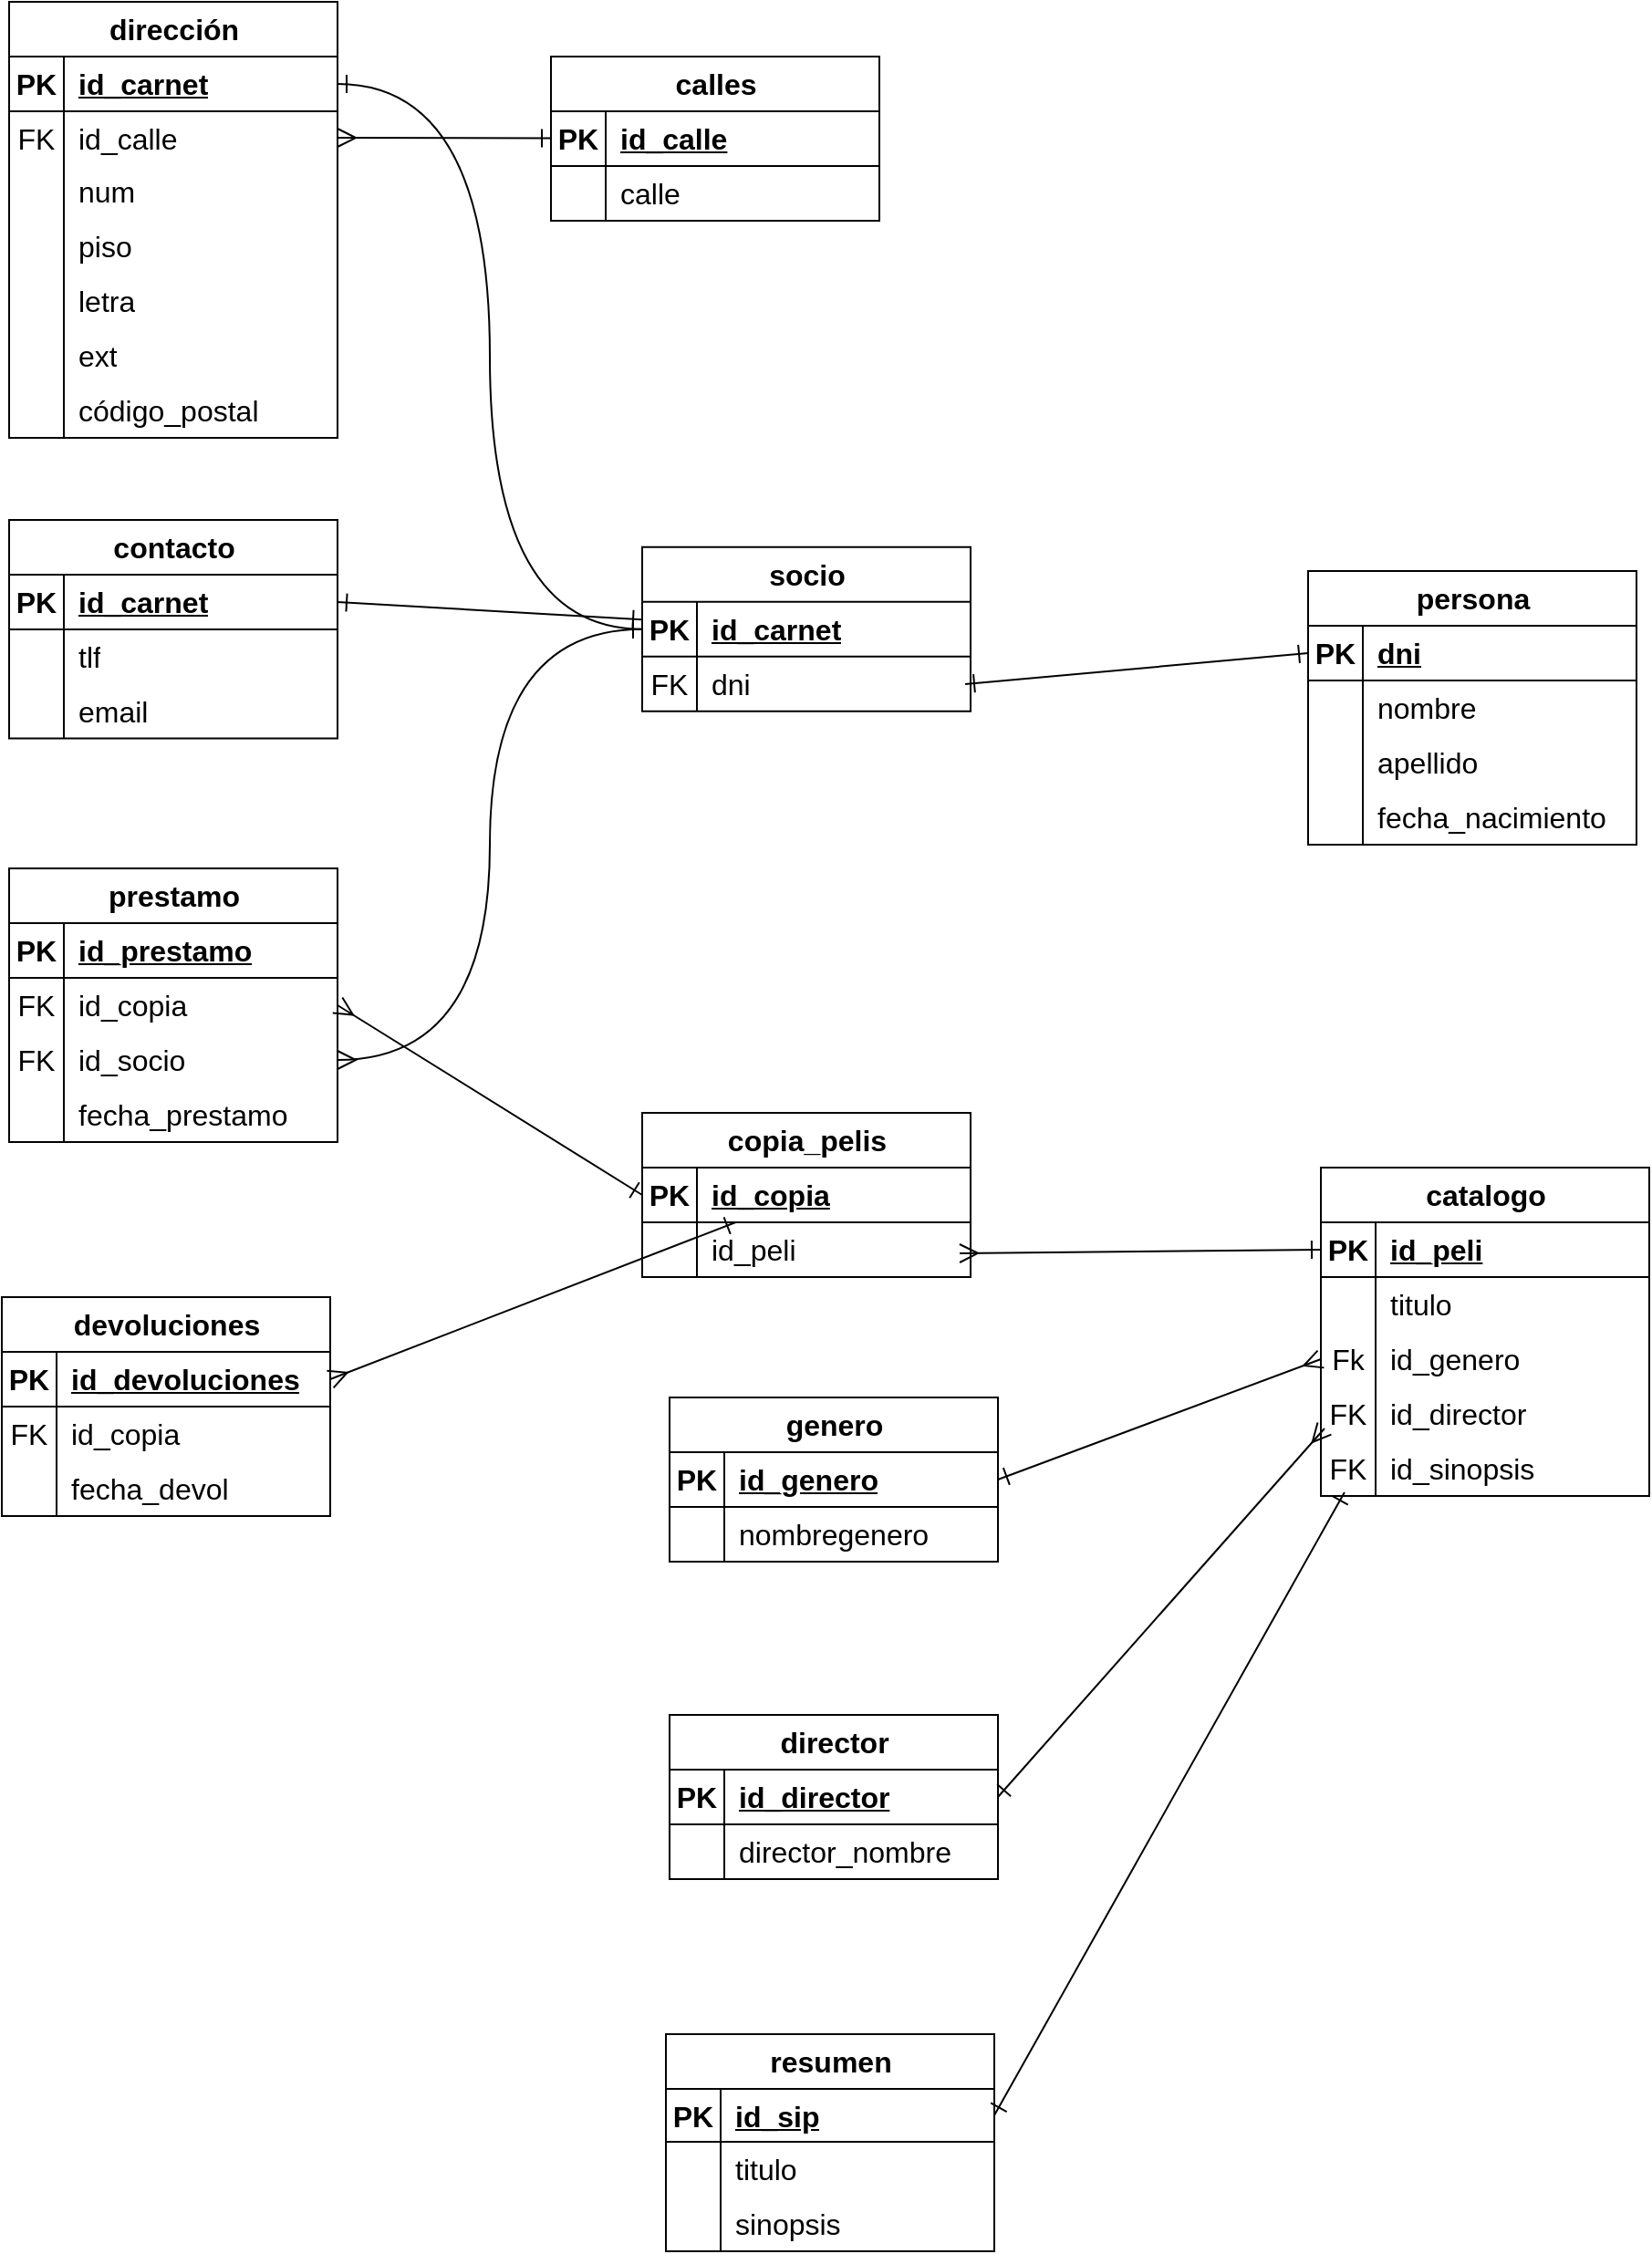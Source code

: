 <mxfile version="23.1.2" type="github">
  <diagram name="Página-1" id="RNN3GrtcmfgC72SRLxrj">
    <mxGraphModel dx="1354" dy="-503" grid="0" gridSize="10" guides="1" tooltips="1" connect="1" arrows="1" fold="1" page="0" pageScale="1" pageWidth="827" pageHeight="1169" math="0" shadow="0">
      <root>
        <mxCell id="0" />
        <mxCell id="1" parent="0" />
        <mxCell id="oQndvjRt_Kyo9uBDvKeD-67" value="socio" style="shape=table;startSize=30;container=1;collapsible=1;childLayout=tableLayout;fixedRows=1;rowLines=0;fontStyle=1;align=center;resizeLast=1;html=1;fontSize=16;" vertex="1" parent="1">
          <mxGeometry x="54" y="1650.88" width="180" height="90" as="geometry" />
        </mxCell>
        <mxCell id="oQndvjRt_Kyo9uBDvKeD-68" value="" style="shape=tableRow;horizontal=0;startSize=0;swimlaneHead=0;swimlaneBody=0;fillColor=none;collapsible=0;dropTarget=0;points=[[0,0.5],[1,0.5]];portConstraint=eastwest;top=0;left=0;right=0;bottom=1;fontSize=16;" vertex="1" parent="oQndvjRt_Kyo9uBDvKeD-67">
          <mxGeometry y="30" width="180" height="30" as="geometry" />
        </mxCell>
        <mxCell id="oQndvjRt_Kyo9uBDvKeD-69" value="PK" style="shape=partialRectangle;connectable=0;fillColor=none;top=0;left=0;bottom=0;right=0;fontStyle=1;overflow=hidden;whiteSpace=wrap;html=1;fontSize=16;" vertex="1" parent="oQndvjRt_Kyo9uBDvKeD-68">
          <mxGeometry width="30" height="30" as="geometry">
            <mxRectangle width="30" height="30" as="alternateBounds" />
          </mxGeometry>
        </mxCell>
        <mxCell id="oQndvjRt_Kyo9uBDvKeD-70" value="id_carnet" style="shape=partialRectangle;connectable=0;fillColor=none;top=0;left=0;bottom=0;right=0;align=left;spacingLeft=6;fontStyle=5;overflow=hidden;whiteSpace=wrap;html=1;fontSize=16;" vertex="1" parent="oQndvjRt_Kyo9uBDvKeD-68">
          <mxGeometry x="30" width="150" height="30" as="geometry">
            <mxRectangle width="150" height="30" as="alternateBounds" />
          </mxGeometry>
        </mxCell>
        <mxCell id="oQndvjRt_Kyo9uBDvKeD-71" value="" style="shape=tableRow;horizontal=0;startSize=0;swimlaneHead=0;swimlaneBody=0;fillColor=none;collapsible=0;dropTarget=0;points=[[0,0.5],[1,0.5]];portConstraint=eastwest;top=0;left=0;right=0;bottom=0;fontSize=16;" vertex="1" parent="oQndvjRt_Kyo9uBDvKeD-67">
          <mxGeometry y="60" width="180" height="30" as="geometry" />
        </mxCell>
        <mxCell id="oQndvjRt_Kyo9uBDvKeD-72" value="FK" style="shape=partialRectangle;connectable=0;fillColor=none;top=0;left=0;bottom=0;right=0;editable=1;overflow=hidden;whiteSpace=wrap;html=1;fontSize=16;" vertex="1" parent="oQndvjRt_Kyo9uBDvKeD-71">
          <mxGeometry width="30" height="30" as="geometry">
            <mxRectangle width="30" height="30" as="alternateBounds" />
          </mxGeometry>
        </mxCell>
        <mxCell id="oQndvjRt_Kyo9uBDvKeD-73" value="dni" style="shape=partialRectangle;connectable=0;fillColor=none;top=0;left=0;bottom=0;right=0;align=left;spacingLeft=6;overflow=hidden;whiteSpace=wrap;html=1;fontSize=16;" vertex="1" parent="oQndvjRt_Kyo9uBDvKeD-71">
          <mxGeometry x="30" width="150" height="30" as="geometry">
            <mxRectangle width="150" height="30" as="alternateBounds" />
          </mxGeometry>
        </mxCell>
        <mxCell id="oQndvjRt_Kyo9uBDvKeD-80" value="genero" style="shape=table;startSize=30;container=1;collapsible=1;childLayout=tableLayout;fixedRows=1;rowLines=0;fontStyle=1;align=center;resizeLast=1;html=1;fontSize=16;" vertex="1" parent="1">
          <mxGeometry x="69" y="2117" width="180" height="90" as="geometry" />
        </mxCell>
        <mxCell id="oQndvjRt_Kyo9uBDvKeD-81" value="" style="shape=tableRow;horizontal=0;startSize=0;swimlaneHead=0;swimlaneBody=0;fillColor=none;collapsible=0;dropTarget=0;points=[[0,0.5],[1,0.5]];portConstraint=eastwest;top=0;left=0;right=0;bottom=1;fontSize=16;" vertex="1" parent="oQndvjRt_Kyo9uBDvKeD-80">
          <mxGeometry y="30" width="180" height="30" as="geometry" />
        </mxCell>
        <mxCell id="oQndvjRt_Kyo9uBDvKeD-82" value="PK" style="shape=partialRectangle;connectable=0;fillColor=none;top=0;left=0;bottom=0;right=0;fontStyle=1;overflow=hidden;whiteSpace=wrap;html=1;fontSize=16;" vertex="1" parent="oQndvjRt_Kyo9uBDvKeD-81">
          <mxGeometry width="30" height="30" as="geometry">
            <mxRectangle width="30" height="30" as="alternateBounds" />
          </mxGeometry>
        </mxCell>
        <mxCell id="oQndvjRt_Kyo9uBDvKeD-83" value="id_genero" style="shape=partialRectangle;connectable=0;fillColor=none;top=0;left=0;bottom=0;right=0;align=left;spacingLeft=6;fontStyle=5;overflow=hidden;whiteSpace=wrap;html=1;fontSize=16;" vertex="1" parent="oQndvjRt_Kyo9uBDvKeD-81">
          <mxGeometry x="30" width="150" height="30" as="geometry">
            <mxRectangle width="150" height="30" as="alternateBounds" />
          </mxGeometry>
        </mxCell>
        <mxCell id="oQndvjRt_Kyo9uBDvKeD-84" value="" style="shape=tableRow;horizontal=0;startSize=0;swimlaneHead=0;swimlaneBody=0;fillColor=none;collapsible=0;dropTarget=0;points=[[0,0.5],[1,0.5]];portConstraint=eastwest;top=0;left=0;right=0;bottom=0;fontSize=16;" vertex="1" parent="oQndvjRt_Kyo9uBDvKeD-80">
          <mxGeometry y="60" width="180" height="30" as="geometry" />
        </mxCell>
        <mxCell id="oQndvjRt_Kyo9uBDvKeD-85" value="" style="shape=partialRectangle;connectable=0;fillColor=none;top=0;left=0;bottom=0;right=0;editable=1;overflow=hidden;whiteSpace=wrap;html=1;fontSize=16;" vertex="1" parent="oQndvjRt_Kyo9uBDvKeD-84">
          <mxGeometry width="30" height="30" as="geometry">
            <mxRectangle width="30" height="30" as="alternateBounds" />
          </mxGeometry>
        </mxCell>
        <mxCell id="oQndvjRt_Kyo9uBDvKeD-86" value="nombregenero" style="shape=partialRectangle;connectable=0;fillColor=none;top=0;left=0;bottom=0;right=0;align=left;spacingLeft=6;overflow=hidden;whiteSpace=wrap;html=1;fontSize=16;" vertex="1" parent="oQndvjRt_Kyo9uBDvKeD-84">
          <mxGeometry x="30" width="150" height="30" as="geometry">
            <mxRectangle width="150" height="30" as="alternateBounds" />
          </mxGeometry>
        </mxCell>
        <mxCell id="oQndvjRt_Kyo9uBDvKeD-87" value="director" style="shape=table;startSize=30;container=1;collapsible=1;childLayout=tableLayout;fixedRows=1;rowLines=0;fontStyle=1;align=center;resizeLast=1;html=1;fontSize=16;" vertex="1" parent="1">
          <mxGeometry x="69" y="2291" width="180" height="90" as="geometry" />
        </mxCell>
        <mxCell id="oQndvjRt_Kyo9uBDvKeD-88" value="" style="shape=tableRow;horizontal=0;startSize=0;swimlaneHead=0;swimlaneBody=0;fillColor=none;collapsible=0;dropTarget=0;points=[[0,0.5],[1,0.5]];portConstraint=eastwest;top=0;left=0;right=0;bottom=1;fontSize=16;" vertex="1" parent="oQndvjRt_Kyo9uBDvKeD-87">
          <mxGeometry y="30" width="180" height="30" as="geometry" />
        </mxCell>
        <mxCell id="oQndvjRt_Kyo9uBDvKeD-89" value="PK" style="shape=partialRectangle;connectable=0;fillColor=none;top=0;left=0;bottom=0;right=0;fontStyle=1;overflow=hidden;whiteSpace=wrap;html=1;fontSize=16;" vertex="1" parent="oQndvjRt_Kyo9uBDvKeD-88">
          <mxGeometry width="30" height="30" as="geometry">
            <mxRectangle width="30" height="30" as="alternateBounds" />
          </mxGeometry>
        </mxCell>
        <mxCell id="oQndvjRt_Kyo9uBDvKeD-90" value="id_director" style="shape=partialRectangle;connectable=0;fillColor=none;top=0;left=0;bottom=0;right=0;align=left;spacingLeft=6;fontStyle=5;overflow=hidden;whiteSpace=wrap;html=1;fontSize=16;" vertex="1" parent="oQndvjRt_Kyo9uBDvKeD-88">
          <mxGeometry x="30" width="150" height="30" as="geometry">
            <mxRectangle width="150" height="30" as="alternateBounds" />
          </mxGeometry>
        </mxCell>
        <mxCell id="oQndvjRt_Kyo9uBDvKeD-91" value="" style="shape=tableRow;horizontal=0;startSize=0;swimlaneHead=0;swimlaneBody=0;fillColor=none;collapsible=0;dropTarget=0;points=[[0,0.5],[1,0.5]];portConstraint=eastwest;top=0;left=0;right=0;bottom=0;fontSize=16;" vertex="1" parent="oQndvjRt_Kyo9uBDvKeD-87">
          <mxGeometry y="60" width="180" height="30" as="geometry" />
        </mxCell>
        <mxCell id="oQndvjRt_Kyo9uBDvKeD-92" value="" style="shape=partialRectangle;connectable=0;fillColor=none;top=0;left=0;bottom=0;right=0;editable=1;overflow=hidden;whiteSpace=wrap;html=1;fontSize=16;" vertex="1" parent="oQndvjRt_Kyo9uBDvKeD-91">
          <mxGeometry width="30" height="30" as="geometry">
            <mxRectangle width="30" height="30" as="alternateBounds" />
          </mxGeometry>
        </mxCell>
        <mxCell id="oQndvjRt_Kyo9uBDvKeD-93" value="director_nombre" style="shape=partialRectangle;connectable=0;fillColor=none;top=0;left=0;bottom=0;right=0;align=left;spacingLeft=6;overflow=hidden;whiteSpace=wrap;html=1;fontSize=16;" vertex="1" parent="oQndvjRt_Kyo9uBDvKeD-91">
          <mxGeometry x="30" width="150" height="30" as="geometry">
            <mxRectangle width="150" height="30" as="alternateBounds" />
          </mxGeometry>
        </mxCell>
        <mxCell id="oQndvjRt_Kyo9uBDvKeD-94" value="copia_pelis" style="shape=table;startSize=30;container=1;collapsible=1;childLayout=tableLayout;fixedRows=1;rowLines=0;fontStyle=1;align=center;resizeLast=1;html=1;fontSize=16;" vertex="1" parent="1">
          <mxGeometry x="54" y="1961" width="180" height="90" as="geometry" />
        </mxCell>
        <mxCell id="oQndvjRt_Kyo9uBDvKeD-95" value="" style="shape=tableRow;horizontal=0;startSize=0;swimlaneHead=0;swimlaneBody=0;fillColor=none;collapsible=0;dropTarget=0;points=[[0,0.5],[1,0.5]];portConstraint=eastwest;top=0;left=0;right=0;bottom=1;fontSize=16;" vertex="1" parent="oQndvjRt_Kyo9uBDvKeD-94">
          <mxGeometry y="30" width="180" height="30" as="geometry" />
        </mxCell>
        <mxCell id="oQndvjRt_Kyo9uBDvKeD-96" value="PK" style="shape=partialRectangle;connectable=0;fillColor=none;top=0;left=0;bottom=0;right=0;fontStyle=1;overflow=hidden;whiteSpace=wrap;html=1;fontSize=16;" vertex="1" parent="oQndvjRt_Kyo9uBDvKeD-95">
          <mxGeometry width="30" height="30" as="geometry">
            <mxRectangle width="30" height="30" as="alternateBounds" />
          </mxGeometry>
        </mxCell>
        <mxCell id="oQndvjRt_Kyo9uBDvKeD-97" value="id_copia" style="shape=partialRectangle;connectable=0;fillColor=none;top=0;left=0;bottom=0;right=0;align=left;spacingLeft=6;fontStyle=5;overflow=hidden;whiteSpace=wrap;html=1;fontSize=16;" vertex="1" parent="oQndvjRt_Kyo9uBDvKeD-95">
          <mxGeometry x="30" width="150" height="30" as="geometry">
            <mxRectangle width="150" height="30" as="alternateBounds" />
          </mxGeometry>
        </mxCell>
        <mxCell id="oQndvjRt_Kyo9uBDvKeD-98" value="" style="shape=tableRow;horizontal=0;startSize=0;swimlaneHead=0;swimlaneBody=0;fillColor=none;collapsible=0;dropTarget=0;points=[[0,0.5],[1,0.5]];portConstraint=eastwest;top=0;left=0;right=0;bottom=0;fontSize=16;" vertex="1" parent="oQndvjRt_Kyo9uBDvKeD-94">
          <mxGeometry y="60" width="180" height="30" as="geometry" />
        </mxCell>
        <mxCell id="oQndvjRt_Kyo9uBDvKeD-99" value="" style="shape=partialRectangle;connectable=0;fillColor=none;top=0;left=0;bottom=0;right=0;editable=1;overflow=hidden;whiteSpace=wrap;html=1;fontSize=16;" vertex="1" parent="oQndvjRt_Kyo9uBDvKeD-98">
          <mxGeometry width="30" height="30" as="geometry">
            <mxRectangle width="30" height="30" as="alternateBounds" />
          </mxGeometry>
        </mxCell>
        <mxCell id="oQndvjRt_Kyo9uBDvKeD-100" value="id_peli" style="shape=partialRectangle;connectable=0;fillColor=none;top=0;left=0;bottom=0;right=0;align=left;spacingLeft=6;overflow=hidden;whiteSpace=wrap;html=1;fontSize=16;" vertex="1" parent="oQndvjRt_Kyo9uBDvKeD-98">
          <mxGeometry x="30" width="150" height="30" as="geometry">
            <mxRectangle width="150" height="30" as="alternateBounds" />
          </mxGeometry>
        </mxCell>
        <mxCell id="oQndvjRt_Kyo9uBDvKeD-101" value="calles" style="shape=table;startSize=30;container=1;collapsible=1;childLayout=tableLayout;fixedRows=1;rowLines=0;fontStyle=1;align=center;resizeLast=1;html=1;fontSize=16;" vertex="1" parent="1">
          <mxGeometry x="4" y="1382" width="180" height="90" as="geometry" />
        </mxCell>
        <mxCell id="oQndvjRt_Kyo9uBDvKeD-102" value="" style="shape=tableRow;horizontal=0;startSize=0;swimlaneHead=0;swimlaneBody=0;fillColor=none;collapsible=0;dropTarget=0;points=[[0,0.5],[1,0.5]];portConstraint=eastwest;top=0;left=0;right=0;bottom=1;fontSize=16;" vertex="1" parent="oQndvjRt_Kyo9uBDvKeD-101">
          <mxGeometry y="30" width="180" height="30" as="geometry" />
        </mxCell>
        <mxCell id="oQndvjRt_Kyo9uBDvKeD-103" value="PK" style="shape=partialRectangle;connectable=0;fillColor=none;top=0;left=0;bottom=0;right=0;fontStyle=1;overflow=hidden;whiteSpace=wrap;html=1;fontSize=16;" vertex="1" parent="oQndvjRt_Kyo9uBDvKeD-102">
          <mxGeometry width="30" height="30" as="geometry">
            <mxRectangle width="30" height="30" as="alternateBounds" />
          </mxGeometry>
        </mxCell>
        <mxCell id="oQndvjRt_Kyo9uBDvKeD-104" value="id_calle" style="shape=partialRectangle;connectable=0;fillColor=none;top=0;left=0;bottom=0;right=0;align=left;spacingLeft=6;fontStyle=5;overflow=hidden;whiteSpace=wrap;html=1;fontSize=16;" vertex="1" parent="oQndvjRt_Kyo9uBDvKeD-102">
          <mxGeometry x="30" width="150" height="30" as="geometry">
            <mxRectangle width="150" height="30" as="alternateBounds" />
          </mxGeometry>
        </mxCell>
        <mxCell id="oQndvjRt_Kyo9uBDvKeD-105" value="" style="shape=tableRow;horizontal=0;startSize=0;swimlaneHead=0;swimlaneBody=0;fillColor=none;collapsible=0;dropTarget=0;points=[[0,0.5],[1,0.5]];portConstraint=eastwest;top=0;left=0;right=0;bottom=0;fontSize=16;" vertex="1" parent="oQndvjRt_Kyo9uBDvKeD-101">
          <mxGeometry y="60" width="180" height="30" as="geometry" />
        </mxCell>
        <mxCell id="oQndvjRt_Kyo9uBDvKeD-106" value="" style="shape=partialRectangle;connectable=0;fillColor=none;top=0;left=0;bottom=0;right=0;editable=1;overflow=hidden;whiteSpace=wrap;html=1;fontSize=16;" vertex="1" parent="oQndvjRt_Kyo9uBDvKeD-105">
          <mxGeometry width="30" height="30" as="geometry">
            <mxRectangle width="30" height="30" as="alternateBounds" />
          </mxGeometry>
        </mxCell>
        <mxCell id="oQndvjRt_Kyo9uBDvKeD-107" value="calle" style="shape=partialRectangle;connectable=0;fillColor=none;top=0;left=0;bottom=0;right=0;align=left;spacingLeft=6;overflow=hidden;whiteSpace=wrap;html=1;fontSize=16;" vertex="1" parent="oQndvjRt_Kyo9uBDvKeD-105">
          <mxGeometry x="30" width="150" height="30" as="geometry">
            <mxRectangle width="150" height="30" as="alternateBounds" />
          </mxGeometry>
        </mxCell>
        <mxCell id="oQndvjRt_Kyo9uBDvKeD-108" value="resumen" style="shape=table;startSize=30;container=1;collapsible=1;childLayout=tableLayout;fixedRows=1;rowLines=0;fontStyle=1;align=center;resizeLast=1;html=1;fontSize=16;" vertex="1" parent="1">
          <mxGeometry x="67" y="2466" width="180" height="119" as="geometry" />
        </mxCell>
        <mxCell id="oQndvjRt_Kyo9uBDvKeD-109" value="" style="shape=tableRow;horizontal=0;startSize=0;swimlaneHead=0;swimlaneBody=0;fillColor=none;collapsible=0;dropTarget=0;points=[[0,0.5],[1,0.5]];portConstraint=eastwest;top=0;left=0;right=0;bottom=1;fontSize=16;" vertex="1" parent="oQndvjRt_Kyo9uBDvKeD-108">
          <mxGeometry y="30" width="180" height="29" as="geometry" />
        </mxCell>
        <mxCell id="oQndvjRt_Kyo9uBDvKeD-110" value="PK" style="shape=partialRectangle;connectable=0;fillColor=none;top=0;left=0;bottom=0;right=0;fontStyle=1;overflow=hidden;whiteSpace=wrap;html=1;fontSize=16;" vertex="1" parent="oQndvjRt_Kyo9uBDvKeD-109">
          <mxGeometry width="30" height="29" as="geometry">
            <mxRectangle width="30" height="29" as="alternateBounds" />
          </mxGeometry>
        </mxCell>
        <mxCell id="oQndvjRt_Kyo9uBDvKeD-111" value="id_sip" style="shape=partialRectangle;connectable=0;fillColor=none;top=0;left=0;bottom=0;right=0;align=left;spacingLeft=6;fontStyle=5;overflow=hidden;whiteSpace=wrap;html=1;fontSize=16;" vertex="1" parent="oQndvjRt_Kyo9uBDvKeD-109">
          <mxGeometry x="30" width="150" height="29" as="geometry">
            <mxRectangle width="150" height="29" as="alternateBounds" />
          </mxGeometry>
        </mxCell>
        <mxCell id="oQndvjRt_Kyo9uBDvKeD-112" value="" style="shape=tableRow;horizontal=0;startSize=0;swimlaneHead=0;swimlaneBody=0;fillColor=none;collapsible=0;dropTarget=0;points=[[0,0.5],[1,0.5]];portConstraint=eastwest;top=0;left=0;right=0;bottom=0;fontSize=16;" vertex="1" parent="oQndvjRt_Kyo9uBDvKeD-108">
          <mxGeometry y="59" width="180" height="30" as="geometry" />
        </mxCell>
        <mxCell id="oQndvjRt_Kyo9uBDvKeD-113" value="" style="shape=partialRectangle;connectable=0;fillColor=none;top=0;left=0;bottom=0;right=0;editable=1;overflow=hidden;whiteSpace=wrap;html=1;fontSize=16;" vertex="1" parent="oQndvjRt_Kyo9uBDvKeD-112">
          <mxGeometry width="30" height="30" as="geometry">
            <mxRectangle width="30" height="30" as="alternateBounds" />
          </mxGeometry>
        </mxCell>
        <mxCell id="oQndvjRt_Kyo9uBDvKeD-114" value="titulo" style="shape=partialRectangle;connectable=0;fillColor=none;top=0;left=0;bottom=0;right=0;align=left;spacingLeft=6;overflow=hidden;whiteSpace=wrap;html=1;fontSize=16;" vertex="1" parent="oQndvjRt_Kyo9uBDvKeD-112">
          <mxGeometry x="30" width="150" height="30" as="geometry">
            <mxRectangle width="150" height="30" as="alternateBounds" />
          </mxGeometry>
        </mxCell>
        <mxCell id="oQndvjRt_Kyo9uBDvKeD-115" value="" style="shape=tableRow;horizontal=0;startSize=0;swimlaneHead=0;swimlaneBody=0;fillColor=none;collapsible=0;dropTarget=0;points=[[0,0.5],[1,0.5]];portConstraint=eastwest;top=0;left=0;right=0;bottom=0;fontSize=16;" vertex="1" parent="oQndvjRt_Kyo9uBDvKeD-108">
          <mxGeometry y="89" width="180" height="30" as="geometry" />
        </mxCell>
        <mxCell id="oQndvjRt_Kyo9uBDvKeD-116" value="" style="shape=partialRectangle;connectable=0;fillColor=none;top=0;left=0;bottom=0;right=0;editable=1;overflow=hidden;whiteSpace=wrap;html=1;fontSize=16;" vertex="1" parent="oQndvjRt_Kyo9uBDvKeD-115">
          <mxGeometry width="30" height="30" as="geometry">
            <mxRectangle width="30" height="30" as="alternateBounds" />
          </mxGeometry>
        </mxCell>
        <mxCell id="oQndvjRt_Kyo9uBDvKeD-117" value="sinopsis" style="shape=partialRectangle;connectable=0;fillColor=none;top=0;left=0;bottom=0;right=0;align=left;spacingLeft=6;overflow=hidden;whiteSpace=wrap;html=1;fontSize=16;" vertex="1" parent="oQndvjRt_Kyo9uBDvKeD-115">
          <mxGeometry x="30" width="150" height="30" as="geometry">
            <mxRectangle width="150" height="30" as="alternateBounds" />
          </mxGeometry>
        </mxCell>
        <mxCell id="oQndvjRt_Kyo9uBDvKeD-121" value="devoluciones" style="shape=table;startSize=30;container=1;collapsible=1;childLayout=tableLayout;fixedRows=1;rowLines=0;fontStyle=1;align=center;resizeLast=1;html=1;fontSize=16;" vertex="1" parent="1">
          <mxGeometry x="-297" y="2062" width="180" height="120" as="geometry" />
        </mxCell>
        <mxCell id="oQndvjRt_Kyo9uBDvKeD-122" value="" style="shape=tableRow;horizontal=0;startSize=0;swimlaneHead=0;swimlaneBody=0;fillColor=none;collapsible=0;dropTarget=0;points=[[0,0.5],[1,0.5]];portConstraint=eastwest;top=0;left=0;right=0;bottom=1;fontSize=16;" vertex="1" parent="oQndvjRt_Kyo9uBDvKeD-121">
          <mxGeometry y="30" width="180" height="30" as="geometry" />
        </mxCell>
        <mxCell id="oQndvjRt_Kyo9uBDvKeD-123" value="PK" style="shape=partialRectangle;connectable=0;fillColor=none;top=0;left=0;bottom=0;right=0;fontStyle=1;overflow=hidden;whiteSpace=wrap;html=1;fontSize=16;" vertex="1" parent="oQndvjRt_Kyo9uBDvKeD-122">
          <mxGeometry width="30" height="30" as="geometry">
            <mxRectangle width="30" height="30" as="alternateBounds" />
          </mxGeometry>
        </mxCell>
        <mxCell id="oQndvjRt_Kyo9uBDvKeD-124" value="id_devoluciones" style="shape=partialRectangle;connectable=0;fillColor=none;top=0;left=0;bottom=0;right=0;align=left;spacingLeft=6;fontStyle=5;overflow=hidden;whiteSpace=wrap;html=1;fontSize=16;" vertex="1" parent="oQndvjRt_Kyo9uBDvKeD-122">
          <mxGeometry x="30" width="150" height="30" as="geometry">
            <mxRectangle width="150" height="30" as="alternateBounds" />
          </mxGeometry>
        </mxCell>
        <mxCell id="oQndvjRt_Kyo9uBDvKeD-125" value="" style="shape=tableRow;horizontal=0;startSize=0;swimlaneHead=0;swimlaneBody=0;fillColor=none;collapsible=0;dropTarget=0;points=[[0,0.5],[1,0.5]];portConstraint=eastwest;top=0;left=0;right=0;bottom=0;fontSize=16;" vertex="1" parent="oQndvjRt_Kyo9uBDvKeD-121">
          <mxGeometry y="60" width="180" height="30" as="geometry" />
        </mxCell>
        <mxCell id="oQndvjRt_Kyo9uBDvKeD-126" value="FK" style="shape=partialRectangle;connectable=0;fillColor=none;top=0;left=0;bottom=0;right=0;editable=1;overflow=hidden;whiteSpace=wrap;html=1;fontSize=16;" vertex="1" parent="oQndvjRt_Kyo9uBDvKeD-125">
          <mxGeometry width="30" height="30" as="geometry">
            <mxRectangle width="30" height="30" as="alternateBounds" />
          </mxGeometry>
        </mxCell>
        <mxCell id="oQndvjRt_Kyo9uBDvKeD-127" value="id_copia" style="shape=partialRectangle;connectable=0;fillColor=none;top=0;left=0;bottom=0;right=0;align=left;spacingLeft=6;overflow=hidden;whiteSpace=wrap;html=1;fontSize=16;" vertex="1" parent="oQndvjRt_Kyo9uBDvKeD-125">
          <mxGeometry x="30" width="150" height="30" as="geometry">
            <mxRectangle width="150" height="30" as="alternateBounds" />
          </mxGeometry>
        </mxCell>
        <mxCell id="oQndvjRt_Kyo9uBDvKeD-128" value="" style="shape=tableRow;horizontal=0;startSize=0;swimlaneHead=0;swimlaneBody=0;fillColor=none;collapsible=0;dropTarget=0;points=[[0,0.5],[1,0.5]];portConstraint=eastwest;top=0;left=0;right=0;bottom=0;fontSize=16;" vertex="1" parent="oQndvjRt_Kyo9uBDvKeD-121">
          <mxGeometry y="90" width="180" height="30" as="geometry" />
        </mxCell>
        <mxCell id="oQndvjRt_Kyo9uBDvKeD-129" value="" style="shape=partialRectangle;connectable=0;fillColor=none;top=0;left=0;bottom=0;right=0;editable=1;overflow=hidden;whiteSpace=wrap;html=1;fontSize=16;" vertex="1" parent="oQndvjRt_Kyo9uBDvKeD-128">
          <mxGeometry width="30" height="30" as="geometry">
            <mxRectangle width="30" height="30" as="alternateBounds" />
          </mxGeometry>
        </mxCell>
        <mxCell id="oQndvjRt_Kyo9uBDvKeD-130" value="fecha_devol" style="shape=partialRectangle;connectable=0;fillColor=none;top=0;left=0;bottom=0;right=0;align=left;spacingLeft=6;overflow=hidden;whiteSpace=wrap;html=1;fontSize=16;" vertex="1" parent="oQndvjRt_Kyo9uBDvKeD-128">
          <mxGeometry x="30" width="150" height="30" as="geometry">
            <mxRectangle width="150" height="30" as="alternateBounds" />
          </mxGeometry>
        </mxCell>
        <mxCell id="oQndvjRt_Kyo9uBDvKeD-131" value="contacto" style="shape=table;startSize=30;container=1;collapsible=1;childLayout=tableLayout;fixedRows=1;rowLines=0;fontStyle=1;align=center;resizeLast=1;html=1;fontSize=16;" vertex="1" parent="1">
          <mxGeometry x="-293" y="1636" width="180" height="119.75" as="geometry" />
        </mxCell>
        <mxCell id="oQndvjRt_Kyo9uBDvKeD-132" value="" style="shape=tableRow;horizontal=0;startSize=0;swimlaneHead=0;swimlaneBody=0;fillColor=none;collapsible=0;dropTarget=0;points=[[0,0.5],[1,0.5]];portConstraint=eastwest;top=0;left=0;right=0;bottom=1;fontSize=16;" vertex="1" parent="oQndvjRt_Kyo9uBDvKeD-131">
          <mxGeometry y="30" width="180" height="30" as="geometry" />
        </mxCell>
        <mxCell id="oQndvjRt_Kyo9uBDvKeD-133" value="PK" style="shape=partialRectangle;connectable=0;fillColor=none;top=0;left=0;bottom=0;right=0;fontStyle=1;overflow=hidden;whiteSpace=wrap;html=1;fontSize=16;" vertex="1" parent="oQndvjRt_Kyo9uBDvKeD-132">
          <mxGeometry width="30" height="30" as="geometry">
            <mxRectangle width="30" height="30" as="alternateBounds" />
          </mxGeometry>
        </mxCell>
        <mxCell id="oQndvjRt_Kyo9uBDvKeD-134" value="id_carnet" style="shape=partialRectangle;connectable=0;fillColor=none;top=0;left=0;bottom=0;right=0;align=left;spacingLeft=6;fontStyle=5;overflow=hidden;whiteSpace=wrap;html=1;fontSize=16;" vertex="1" parent="oQndvjRt_Kyo9uBDvKeD-132">
          <mxGeometry x="30" width="150" height="30" as="geometry">
            <mxRectangle width="150" height="30" as="alternateBounds" />
          </mxGeometry>
        </mxCell>
        <mxCell id="oQndvjRt_Kyo9uBDvKeD-135" value="" style="shape=tableRow;horizontal=0;startSize=0;swimlaneHead=0;swimlaneBody=0;fillColor=none;collapsible=0;dropTarget=0;points=[[0,0.5],[1,0.5]];portConstraint=eastwest;top=0;left=0;right=0;bottom=0;fontSize=16;" vertex="1" parent="oQndvjRt_Kyo9uBDvKeD-131">
          <mxGeometry y="60" width="180" height="30" as="geometry" />
        </mxCell>
        <mxCell id="oQndvjRt_Kyo9uBDvKeD-136" value="" style="shape=partialRectangle;connectable=0;fillColor=none;top=0;left=0;bottom=0;right=0;editable=1;overflow=hidden;whiteSpace=wrap;html=1;fontSize=16;" vertex="1" parent="oQndvjRt_Kyo9uBDvKeD-135">
          <mxGeometry width="30" height="30" as="geometry">
            <mxRectangle width="30" height="30" as="alternateBounds" />
          </mxGeometry>
        </mxCell>
        <mxCell id="oQndvjRt_Kyo9uBDvKeD-137" value="tlf" style="shape=partialRectangle;connectable=0;fillColor=none;top=0;left=0;bottom=0;right=0;align=left;spacingLeft=6;overflow=hidden;whiteSpace=wrap;html=1;fontSize=16;" vertex="1" parent="oQndvjRt_Kyo9uBDvKeD-135">
          <mxGeometry x="30" width="150" height="30" as="geometry">
            <mxRectangle width="150" height="30" as="alternateBounds" />
          </mxGeometry>
        </mxCell>
        <mxCell id="oQndvjRt_Kyo9uBDvKeD-138" value="" style="shape=tableRow;horizontal=0;startSize=0;swimlaneHead=0;swimlaneBody=0;fillColor=none;collapsible=0;dropTarget=0;points=[[0,0.5],[1,0.5]];portConstraint=eastwest;top=0;left=0;right=0;bottom=0;fontSize=16;" vertex="1" parent="oQndvjRt_Kyo9uBDvKeD-131">
          <mxGeometry y="90" width="180" height="30" as="geometry" />
        </mxCell>
        <mxCell id="oQndvjRt_Kyo9uBDvKeD-139" value="" style="shape=partialRectangle;connectable=0;fillColor=none;top=0;left=0;bottom=0;right=0;editable=1;overflow=hidden;whiteSpace=wrap;html=1;fontSize=16;" vertex="1" parent="oQndvjRt_Kyo9uBDvKeD-138">
          <mxGeometry width="30" height="30" as="geometry">
            <mxRectangle width="30" height="30" as="alternateBounds" />
          </mxGeometry>
        </mxCell>
        <mxCell id="oQndvjRt_Kyo9uBDvKeD-140" value="email" style="shape=partialRectangle;connectable=0;fillColor=none;top=0;left=0;bottom=0;right=0;align=left;spacingLeft=6;overflow=hidden;whiteSpace=wrap;html=1;fontSize=16;" vertex="1" parent="oQndvjRt_Kyo9uBDvKeD-138">
          <mxGeometry x="30" width="150" height="30" as="geometry">
            <mxRectangle width="150" height="30" as="alternateBounds" />
          </mxGeometry>
        </mxCell>
        <mxCell id="oQndvjRt_Kyo9uBDvKeD-141" value="persona" style="shape=table;startSize=30;container=1;collapsible=1;childLayout=tableLayout;fixedRows=1;rowLines=0;fontStyle=1;align=center;resizeLast=1;html=1;fontSize=16;" vertex="1" parent="1">
          <mxGeometry x="419" y="1664" width="180" height="150" as="geometry" />
        </mxCell>
        <mxCell id="oQndvjRt_Kyo9uBDvKeD-142" value="" style="shape=tableRow;horizontal=0;startSize=0;swimlaneHead=0;swimlaneBody=0;fillColor=none;collapsible=0;dropTarget=0;points=[[0,0.5],[1,0.5]];portConstraint=eastwest;top=0;left=0;right=0;bottom=1;fontSize=16;" vertex="1" parent="oQndvjRt_Kyo9uBDvKeD-141">
          <mxGeometry y="30" width="180" height="30" as="geometry" />
        </mxCell>
        <mxCell id="oQndvjRt_Kyo9uBDvKeD-143" value="PK" style="shape=partialRectangle;connectable=0;fillColor=none;top=0;left=0;bottom=0;right=0;fontStyle=1;overflow=hidden;whiteSpace=wrap;html=1;fontSize=16;" vertex="1" parent="oQndvjRt_Kyo9uBDvKeD-142">
          <mxGeometry width="30" height="30" as="geometry">
            <mxRectangle width="30" height="30" as="alternateBounds" />
          </mxGeometry>
        </mxCell>
        <mxCell id="oQndvjRt_Kyo9uBDvKeD-144" value="dni" style="shape=partialRectangle;connectable=0;fillColor=none;top=0;left=0;bottom=0;right=0;align=left;spacingLeft=6;fontStyle=5;overflow=hidden;whiteSpace=wrap;html=1;fontSize=16;" vertex="1" parent="oQndvjRt_Kyo9uBDvKeD-142">
          <mxGeometry x="30" width="150" height="30" as="geometry">
            <mxRectangle width="150" height="30" as="alternateBounds" />
          </mxGeometry>
        </mxCell>
        <mxCell id="oQndvjRt_Kyo9uBDvKeD-145" value="" style="shape=tableRow;horizontal=0;startSize=0;swimlaneHead=0;swimlaneBody=0;fillColor=none;collapsible=0;dropTarget=0;points=[[0,0.5],[1,0.5]];portConstraint=eastwest;top=0;left=0;right=0;bottom=0;fontSize=16;" vertex="1" parent="oQndvjRt_Kyo9uBDvKeD-141">
          <mxGeometry y="60" width="180" height="30" as="geometry" />
        </mxCell>
        <mxCell id="oQndvjRt_Kyo9uBDvKeD-146" value="" style="shape=partialRectangle;connectable=0;fillColor=none;top=0;left=0;bottom=0;right=0;editable=1;overflow=hidden;whiteSpace=wrap;html=1;fontSize=16;" vertex="1" parent="oQndvjRt_Kyo9uBDvKeD-145">
          <mxGeometry width="30" height="30" as="geometry">
            <mxRectangle width="30" height="30" as="alternateBounds" />
          </mxGeometry>
        </mxCell>
        <mxCell id="oQndvjRt_Kyo9uBDvKeD-147" value="nombre" style="shape=partialRectangle;connectable=0;fillColor=none;top=0;left=0;bottom=0;right=0;align=left;spacingLeft=6;overflow=hidden;whiteSpace=wrap;html=1;fontSize=16;" vertex="1" parent="oQndvjRt_Kyo9uBDvKeD-145">
          <mxGeometry x="30" width="150" height="30" as="geometry">
            <mxRectangle width="150" height="30" as="alternateBounds" />
          </mxGeometry>
        </mxCell>
        <mxCell id="oQndvjRt_Kyo9uBDvKeD-148" value="" style="shape=tableRow;horizontal=0;startSize=0;swimlaneHead=0;swimlaneBody=0;fillColor=none;collapsible=0;dropTarget=0;points=[[0,0.5],[1,0.5]];portConstraint=eastwest;top=0;left=0;right=0;bottom=0;fontSize=16;" vertex="1" parent="oQndvjRt_Kyo9uBDvKeD-141">
          <mxGeometry y="90" width="180" height="30" as="geometry" />
        </mxCell>
        <mxCell id="oQndvjRt_Kyo9uBDvKeD-149" value="" style="shape=partialRectangle;connectable=0;fillColor=none;top=0;left=0;bottom=0;right=0;editable=1;overflow=hidden;whiteSpace=wrap;html=1;fontSize=16;" vertex="1" parent="oQndvjRt_Kyo9uBDvKeD-148">
          <mxGeometry width="30" height="30" as="geometry">
            <mxRectangle width="30" height="30" as="alternateBounds" />
          </mxGeometry>
        </mxCell>
        <mxCell id="oQndvjRt_Kyo9uBDvKeD-150" value="apellido" style="shape=partialRectangle;connectable=0;fillColor=none;top=0;left=0;bottom=0;right=0;align=left;spacingLeft=6;overflow=hidden;whiteSpace=wrap;html=1;fontSize=16;" vertex="1" parent="oQndvjRt_Kyo9uBDvKeD-148">
          <mxGeometry x="30" width="150" height="30" as="geometry">
            <mxRectangle width="150" height="30" as="alternateBounds" />
          </mxGeometry>
        </mxCell>
        <mxCell id="oQndvjRt_Kyo9uBDvKeD-151" value="" style="shape=tableRow;horizontal=0;startSize=0;swimlaneHead=0;swimlaneBody=0;fillColor=none;collapsible=0;dropTarget=0;points=[[0,0.5],[1,0.5]];portConstraint=eastwest;top=0;left=0;right=0;bottom=0;fontSize=16;" vertex="1" parent="oQndvjRt_Kyo9uBDvKeD-141">
          <mxGeometry y="120" width="180" height="30" as="geometry" />
        </mxCell>
        <mxCell id="oQndvjRt_Kyo9uBDvKeD-152" value="" style="shape=partialRectangle;connectable=0;fillColor=none;top=0;left=0;bottom=0;right=0;editable=1;overflow=hidden;whiteSpace=wrap;html=1;fontSize=16;" vertex="1" parent="oQndvjRt_Kyo9uBDvKeD-151">
          <mxGeometry width="30" height="30" as="geometry">
            <mxRectangle width="30" height="30" as="alternateBounds" />
          </mxGeometry>
        </mxCell>
        <mxCell id="oQndvjRt_Kyo9uBDvKeD-153" value="fecha_nacimiento" style="shape=partialRectangle;connectable=0;fillColor=none;top=0;left=0;bottom=0;right=0;align=left;spacingLeft=6;overflow=hidden;whiteSpace=wrap;html=1;fontSize=16;" vertex="1" parent="oQndvjRt_Kyo9uBDvKeD-151">
          <mxGeometry x="30" width="150" height="30" as="geometry">
            <mxRectangle width="150" height="30" as="alternateBounds" />
          </mxGeometry>
        </mxCell>
        <mxCell id="oQndvjRt_Kyo9uBDvKeD-154" value="prestamo" style="shape=table;startSize=30;container=1;collapsible=1;childLayout=tableLayout;fixedRows=1;rowLines=0;fontStyle=1;align=center;resizeLast=1;html=1;fontSize=16;" vertex="1" parent="1">
          <mxGeometry x="-293" y="1827" width="180" height="150" as="geometry" />
        </mxCell>
        <mxCell id="oQndvjRt_Kyo9uBDvKeD-155" value="" style="shape=tableRow;horizontal=0;startSize=0;swimlaneHead=0;swimlaneBody=0;fillColor=none;collapsible=0;dropTarget=0;points=[[0,0.5],[1,0.5]];portConstraint=eastwest;top=0;left=0;right=0;bottom=1;fontSize=16;" vertex="1" parent="oQndvjRt_Kyo9uBDvKeD-154">
          <mxGeometry y="30" width="180" height="30" as="geometry" />
        </mxCell>
        <mxCell id="oQndvjRt_Kyo9uBDvKeD-156" value="PK" style="shape=partialRectangle;connectable=0;fillColor=none;top=0;left=0;bottom=0;right=0;fontStyle=1;overflow=hidden;whiteSpace=wrap;html=1;fontSize=16;" vertex="1" parent="oQndvjRt_Kyo9uBDvKeD-155">
          <mxGeometry width="30" height="30" as="geometry">
            <mxRectangle width="30" height="30" as="alternateBounds" />
          </mxGeometry>
        </mxCell>
        <mxCell id="oQndvjRt_Kyo9uBDvKeD-157" value="id_prestamo" style="shape=partialRectangle;connectable=0;fillColor=none;top=0;left=0;bottom=0;right=0;align=left;spacingLeft=6;fontStyle=5;overflow=hidden;whiteSpace=wrap;html=1;fontSize=16;" vertex="1" parent="oQndvjRt_Kyo9uBDvKeD-155">
          <mxGeometry x="30" width="150" height="30" as="geometry">
            <mxRectangle width="150" height="30" as="alternateBounds" />
          </mxGeometry>
        </mxCell>
        <mxCell id="oQndvjRt_Kyo9uBDvKeD-158" value="" style="shape=tableRow;horizontal=0;startSize=0;swimlaneHead=0;swimlaneBody=0;fillColor=none;collapsible=0;dropTarget=0;points=[[0,0.5],[1,0.5]];portConstraint=eastwest;top=0;left=0;right=0;bottom=0;fontSize=16;" vertex="1" parent="oQndvjRt_Kyo9uBDvKeD-154">
          <mxGeometry y="60" width="180" height="30" as="geometry" />
        </mxCell>
        <mxCell id="oQndvjRt_Kyo9uBDvKeD-159" value="FK" style="shape=partialRectangle;connectable=0;fillColor=none;top=0;left=0;bottom=0;right=0;editable=1;overflow=hidden;whiteSpace=wrap;html=1;fontSize=16;" vertex="1" parent="oQndvjRt_Kyo9uBDvKeD-158">
          <mxGeometry width="30" height="30" as="geometry">
            <mxRectangle width="30" height="30" as="alternateBounds" />
          </mxGeometry>
        </mxCell>
        <mxCell id="oQndvjRt_Kyo9uBDvKeD-160" value="id_copia" style="shape=partialRectangle;connectable=0;fillColor=none;top=0;left=0;bottom=0;right=0;align=left;spacingLeft=6;overflow=hidden;whiteSpace=wrap;html=1;fontSize=16;" vertex="1" parent="oQndvjRt_Kyo9uBDvKeD-158">
          <mxGeometry x="30" width="150" height="30" as="geometry">
            <mxRectangle width="150" height="30" as="alternateBounds" />
          </mxGeometry>
        </mxCell>
        <mxCell id="oQndvjRt_Kyo9uBDvKeD-161" value="" style="shape=tableRow;horizontal=0;startSize=0;swimlaneHead=0;swimlaneBody=0;fillColor=none;collapsible=0;dropTarget=0;points=[[0,0.5],[1,0.5]];portConstraint=eastwest;top=0;left=0;right=0;bottom=0;fontSize=16;" vertex="1" parent="oQndvjRt_Kyo9uBDvKeD-154">
          <mxGeometry y="90" width="180" height="30" as="geometry" />
        </mxCell>
        <mxCell id="oQndvjRt_Kyo9uBDvKeD-162" value="FK" style="shape=partialRectangle;connectable=0;fillColor=none;top=0;left=0;bottom=0;right=0;editable=1;overflow=hidden;whiteSpace=wrap;html=1;fontSize=16;" vertex="1" parent="oQndvjRt_Kyo9uBDvKeD-161">
          <mxGeometry width="30" height="30" as="geometry">
            <mxRectangle width="30" height="30" as="alternateBounds" />
          </mxGeometry>
        </mxCell>
        <mxCell id="oQndvjRt_Kyo9uBDvKeD-163" value="id_socio" style="shape=partialRectangle;connectable=0;fillColor=none;top=0;left=0;bottom=0;right=0;align=left;spacingLeft=6;overflow=hidden;whiteSpace=wrap;html=1;fontSize=16;" vertex="1" parent="oQndvjRt_Kyo9uBDvKeD-161">
          <mxGeometry x="30" width="150" height="30" as="geometry">
            <mxRectangle width="150" height="30" as="alternateBounds" />
          </mxGeometry>
        </mxCell>
        <mxCell id="oQndvjRt_Kyo9uBDvKeD-164" value="" style="shape=tableRow;horizontal=0;startSize=0;swimlaneHead=0;swimlaneBody=0;fillColor=none;collapsible=0;dropTarget=0;points=[[0,0.5],[1,0.5]];portConstraint=eastwest;top=0;left=0;right=0;bottom=0;fontSize=16;" vertex="1" parent="oQndvjRt_Kyo9uBDvKeD-154">
          <mxGeometry y="120" width="180" height="30" as="geometry" />
        </mxCell>
        <mxCell id="oQndvjRt_Kyo9uBDvKeD-165" value="" style="shape=partialRectangle;connectable=0;fillColor=none;top=0;left=0;bottom=0;right=0;editable=1;overflow=hidden;whiteSpace=wrap;html=1;fontSize=16;" vertex="1" parent="oQndvjRt_Kyo9uBDvKeD-164">
          <mxGeometry width="30" height="30" as="geometry">
            <mxRectangle width="30" height="30" as="alternateBounds" />
          </mxGeometry>
        </mxCell>
        <mxCell id="oQndvjRt_Kyo9uBDvKeD-166" value="fecha_prestamo" style="shape=partialRectangle;connectable=0;fillColor=none;top=0;left=0;bottom=0;right=0;align=left;spacingLeft=6;overflow=hidden;whiteSpace=wrap;html=1;fontSize=16;" vertex="1" parent="oQndvjRt_Kyo9uBDvKeD-164">
          <mxGeometry x="30" width="150" height="30" as="geometry">
            <mxRectangle width="150" height="30" as="alternateBounds" />
          </mxGeometry>
        </mxCell>
        <mxCell id="oQndvjRt_Kyo9uBDvKeD-167" value="catalogo" style="shape=table;startSize=30;container=1;collapsible=1;childLayout=tableLayout;fixedRows=1;rowLines=0;fontStyle=1;align=center;resizeLast=1;html=1;fontSize=16;" vertex="1" parent="1">
          <mxGeometry x="426" y="1991" width="180" height="180" as="geometry" />
        </mxCell>
        <mxCell id="oQndvjRt_Kyo9uBDvKeD-168" value="" style="shape=tableRow;horizontal=0;startSize=0;swimlaneHead=0;swimlaneBody=0;fillColor=none;collapsible=0;dropTarget=0;points=[[0,0.5],[1,0.5]];portConstraint=eastwest;top=0;left=0;right=0;bottom=1;fontSize=16;" vertex="1" parent="oQndvjRt_Kyo9uBDvKeD-167">
          <mxGeometry y="30" width="180" height="30" as="geometry" />
        </mxCell>
        <mxCell id="oQndvjRt_Kyo9uBDvKeD-169" value="PK" style="shape=partialRectangle;connectable=0;fillColor=none;top=0;left=0;bottom=0;right=0;fontStyle=1;overflow=hidden;whiteSpace=wrap;html=1;fontSize=16;" vertex="1" parent="oQndvjRt_Kyo9uBDvKeD-168">
          <mxGeometry width="30" height="30" as="geometry">
            <mxRectangle width="30" height="30" as="alternateBounds" />
          </mxGeometry>
        </mxCell>
        <mxCell id="oQndvjRt_Kyo9uBDvKeD-170" value="id_peli" style="shape=partialRectangle;connectable=0;fillColor=none;top=0;left=0;bottom=0;right=0;align=left;spacingLeft=6;fontStyle=5;overflow=hidden;whiteSpace=wrap;html=1;fontSize=16;" vertex="1" parent="oQndvjRt_Kyo9uBDvKeD-168">
          <mxGeometry x="30" width="150" height="30" as="geometry">
            <mxRectangle width="150" height="30" as="alternateBounds" />
          </mxGeometry>
        </mxCell>
        <mxCell id="oQndvjRt_Kyo9uBDvKeD-171" value="" style="shape=tableRow;horizontal=0;startSize=0;swimlaneHead=0;swimlaneBody=0;fillColor=none;collapsible=0;dropTarget=0;points=[[0,0.5],[1,0.5]];portConstraint=eastwest;top=0;left=0;right=0;bottom=0;fontSize=16;" vertex="1" parent="oQndvjRt_Kyo9uBDvKeD-167">
          <mxGeometry y="60" width="180" height="30" as="geometry" />
        </mxCell>
        <mxCell id="oQndvjRt_Kyo9uBDvKeD-172" value="" style="shape=partialRectangle;connectable=0;fillColor=none;top=0;left=0;bottom=0;right=0;editable=1;overflow=hidden;whiteSpace=wrap;html=1;fontSize=16;" vertex="1" parent="oQndvjRt_Kyo9uBDvKeD-171">
          <mxGeometry width="30" height="30" as="geometry">
            <mxRectangle width="30" height="30" as="alternateBounds" />
          </mxGeometry>
        </mxCell>
        <mxCell id="oQndvjRt_Kyo9uBDvKeD-173" value="titulo" style="shape=partialRectangle;connectable=0;fillColor=none;top=0;left=0;bottom=0;right=0;align=left;spacingLeft=6;overflow=hidden;whiteSpace=wrap;html=1;fontSize=16;" vertex="1" parent="oQndvjRt_Kyo9uBDvKeD-171">
          <mxGeometry x="30" width="150" height="30" as="geometry">
            <mxRectangle width="150" height="30" as="alternateBounds" />
          </mxGeometry>
        </mxCell>
        <mxCell id="oQndvjRt_Kyo9uBDvKeD-174" value="" style="shape=tableRow;horizontal=0;startSize=0;swimlaneHead=0;swimlaneBody=0;fillColor=none;collapsible=0;dropTarget=0;points=[[0,0.5],[1,0.5]];portConstraint=eastwest;top=0;left=0;right=0;bottom=0;fontSize=16;" vertex="1" parent="oQndvjRt_Kyo9uBDvKeD-167">
          <mxGeometry y="90" width="180" height="30" as="geometry" />
        </mxCell>
        <mxCell id="oQndvjRt_Kyo9uBDvKeD-175" value="Fk" style="shape=partialRectangle;connectable=0;fillColor=none;top=0;left=0;bottom=0;right=0;editable=1;overflow=hidden;whiteSpace=wrap;html=1;fontSize=16;" vertex="1" parent="oQndvjRt_Kyo9uBDvKeD-174">
          <mxGeometry width="30" height="30" as="geometry">
            <mxRectangle width="30" height="30" as="alternateBounds" />
          </mxGeometry>
        </mxCell>
        <mxCell id="oQndvjRt_Kyo9uBDvKeD-176" value="id_genero" style="shape=partialRectangle;connectable=0;fillColor=none;top=0;left=0;bottom=0;right=0;align=left;spacingLeft=6;overflow=hidden;whiteSpace=wrap;html=1;fontSize=16;" vertex="1" parent="oQndvjRt_Kyo9uBDvKeD-174">
          <mxGeometry x="30" width="150" height="30" as="geometry">
            <mxRectangle width="150" height="30" as="alternateBounds" />
          </mxGeometry>
        </mxCell>
        <mxCell id="oQndvjRt_Kyo9uBDvKeD-177" value="" style="shape=tableRow;horizontal=0;startSize=0;swimlaneHead=0;swimlaneBody=0;fillColor=none;collapsible=0;dropTarget=0;points=[[0,0.5],[1,0.5]];portConstraint=eastwest;top=0;left=0;right=0;bottom=0;fontSize=16;" vertex="1" parent="oQndvjRt_Kyo9uBDvKeD-167">
          <mxGeometry y="120" width="180" height="30" as="geometry" />
        </mxCell>
        <mxCell id="oQndvjRt_Kyo9uBDvKeD-178" value="FK" style="shape=partialRectangle;connectable=0;fillColor=none;top=0;left=0;bottom=0;right=0;editable=1;overflow=hidden;whiteSpace=wrap;html=1;fontSize=16;" vertex="1" parent="oQndvjRt_Kyo9uBDvKeD-177">
          <mxGeometry width="30" height="30" as="geometry">
            <mxRectangle width="30" height="30" as="alternateBounds" />
          </mxGeometry>
        </mxCell>
        <mxCell id="oQndvjRt_Kyo9uBDvKeD-179" value="id_director" style="shape=partialRectangle;connectable=0;fillColor=none;top=0;left=0;bottom=0;right=0;align=left;spacingLeft=6;overflow=hidden;whiteSpace=wrap;html=1;fontSize=16;" vertex="1" parent="oQndvjRt_Kyo9uBDvKeD-177">
          <mxGeometry x="30" width="150" height="30" as="geometry">
            <mxRectangle width="150" height="30" as="alternateBounds" />
          </mxGeometry>
        </mxCell>
        <mxCell id="oQndvjRt_Kyo9uBDvKeD-180" value="" style="shape=tableRow;horizontal=0;startSize=0;swimlaneHead=0;swimlaneBody=0;fillColor=none;collapsible=0;dropTarget=0;points=[[0,0.5],[1,0.5]];portConstraint=eastwest;top=0;left=0;right=0;bottom=0;fontSize=16;" vertex="1" parent="oQndvjRt_Kyo9uBDvKeD-167">
          <mxGeometry y="150" width="180" height="30" as="geometry" />
        </mxCell>
        <mxCell id="oQndvjRt_Kyo9uBDvKeD-181" value="FK" style="shape=partialRectangle;connectable=0;fillColor=none;top=0;left=0;bottom=0;right=0;editable=1;overflow=hidden;whiteSpace=wrap;html=1;fontSize=16;" vertex="1" parent="oQndvjRt_Kyo9uBDvKeD-180">
          <mxGeometry width="30" height="30" as="geometry">
            <mxRectangle width="30" height="30" as="alternateBounds" />
          </mxGeometry>
        </mxCell>
        <mxCell id="oQndvjRt_Kyo9uBDvKeD-182" value="id_sinopsis" style="shape=partialRectangle;connectable=0;fillColor=none;top=0;left=0;bottom=0;right=0;align=left;spacingLeft=6;overflow=hidden;whiteSpace=wrap;html=1;fontSize=16;" vertex="1" parent="oQndvjRt_Kyo9uBDvKeD-180">
          <mxGeometry x="30" width="150" height="30" as="geometry">
            <mxRectangle width="150" height="30" as="alternateBounds" />
          </mxGeometry>
        </mxCell>
        <mxCell id="oQndvjRt_Kyo9uBDvKeD-183" value="dirección" style="shape=table;startSize=30;container=1;collapsible=1;childLayout=tableLayout;fixedRows=1;rowLines=0;fontStyle=1;align=center;resizeLast=1;html=1;fontSize=16;" vertex="1" parent="1">
          <mxGeometry x="-293" y="1352" width="180" height="239" as="geometry" />
        </mxCell>
        <mxCell id="oQndvjRt_Kyo9uBDvKeD-184" value="" style="shape=tableRow;horizontal=0;startSize=0;swimlaneHead=0;swimlaneBody=0;fillColor=none;collapsible=0;dropTarget=0;points=[[0,0.5],[1,0.5]];portConstraint=eastwest;top=0;left=0;right=0;bottom=1;fontSize=16;" vertex="1" parent="oQndvjRt_Kyo9uBDvKeD-183">
          <mxGeometry y="30" width="180" height="30" as="geometry" />
        </mxCell>
        <mxCell id="oQndvjRt_Kyo9uBDvKeD-185" value="PK" style="shape=partialRectangle;connectable=0;fillColor=none;top=0;left=0;bottom=0;right=0;fontStyle=1;overflow=hidden;whiteSpace=wrap;html=1;fontSize=16;" vertex="1" parent="oQndvjRt_Kyo9uBDvKeD-184">
          <mxGeometry width="30" height="30" as="geometry">
            <mxRectangle width="30" height="30" as="alternateBounds" />
          </mxGeometry>
        </mxCell>
        <mxCell id="oQndvjRt_Kyo9uBDvKeD-186" value="id_carnet" style="shape=partialRectangle;connectable=0;fillColor=none;top=0;left=0;bottom=0;right=0;align=left;spacingLeft=6;fontStyle=5;overflow=hidden;whiteSpace=wrap;html=1;fontSize=16;" vertex="1" parent="oQndvjRt_Kyo9uBDvKeD-184">
          <mxGeometry x="30" width="150" height="30" as="geometry">
            <mxRectangle width="150" height="30" as="alternateBounds" />
          </mxGeometry>
        </mxCell>
        <mxCell id="oQndvjRt_Kyo9uBDvKeD-187" value="" style="shape=tableRow;horizontal=0;startSize=0;swimlaneHead=0;swimlaneBody=0;fillColor=none;collapsible=0;dropTarget=0;points=[[0,0.5],[1,0.5]];portConstraint=eastwest;top=0;left=0;right=0;bottom=0;fontSize=16;" vertex="1" parent="oQndvjRt_Kyo9uBDvKeD-183">
          <mxGeometry y="60" width="180" height="29" as="geometry" />
        </mxCell>
        <mxCell id="oQndvjRt_Kyo9uBDvKeD-188" value="FK" style="shape=partialRectangle;connectable=0;fillColor=none;top=0;left=0;bottom=0;right=0;editable=1;overflow=hidden;whiteSpace=wrap;html=1;fontSize=16;" vertex="1" parent="oQndvjRt_Kyo9uBDvKeD-187">
          <mxGeometry width="30" height="29" as="geometry">
            <mxRectangle width="30" height="29" as="alternateBounds" />
          </mxGeometry>
        </mxCell>
        <mxCell id="oQndvjRt_Kyo9uBDvKeD-189" value="id_calle" style="shape=partialRectangle;connectable=0;fillColor=none;top=0;left=0;bottom=0;right=0;align=left;spacingLeft=6;overflow=hidden;whiteSpace=wrap;html=1;fontSize=16;" vertex="1" parent="oQndvjRt_Kyo9uBDvKeD-187">
          <mxGeometry x="30" width="150" height="29" as="geometry">
            <mxRectangle width="150" height="29" as="alternateBounds" />
          </mxGeometry>
        </mxCell>
        <mxCell id="oQndvjRt_Kyo9uBDvKeD-190" value="" style="shape=tableRow;horizontal=0;startSize=0;swimlaneHead=0;swimlaneBody=0;fillColor=none;collapsible=0;dropTarget=0;points=[[0,0.5],[1,0.5]];portConstraint=eastwest;top=0;left=0;right=0;bottom=0;fontSize=16;" vertex="1" parent="oQndvjRt_Kyo9uBDvKeD-183">
          <mxGeometry y="89" width="180" height="30" as="geometry" />
        </mxCell>
        <mxCell id="oQndvjRt_Kyo9uBDvKeD-191" value="" style="shape=partialRectangle;connectable=0;fillColor=none;top=0;left=0;bottom=0;right=0;editable=1;overflow=hidden;whiteSpace=wrap;html=1;fontSize=16;" vertex="1" parent="oQndvjRt_Kyo9uBDvKeD-190">
          <mxGeometry width="30" height="30" as="geometry">
            <mxRectangle width="30" height="30" as="alternateBounds" />
          </mxGeometry>
        </mxCell>
        <mxCell id="oQndvjRt_Kyo9uBDvKeD-192" value="num" style="shape=partialRectangle;connectable=0;fillColor=none;top=0;left=0;bottom=0;right=0;align=left;spacingLeft=6;overflow=hidden;whiteSpace=wrap;html=1;fontSize=16;" vertex="1" parent="oQndvjRt_Kyo9uBDvKeD-190">
          <mxGeometry x="30" width="150" height="30" as="geometry">
            <mxRectangle width="150" height="30" as="alternateBounds" />
          </mxGeometry>
        </mxCell>
        <mxCell id="oQndvjRt_Kyo9uBDvKeD-193" value="" style="shape=tableRow;horizontal=0;startSize=0;swimlaneHead=0;swimlaneBody=0;fillColor=none;collapsible=0;dropTarget=0;points=[[0,0.5],[1,0.5]];portConstraint=eastwest;top=0;left=0;right=0;bottom=0;fontSize=16;" vertex="1" parent="oQndvjRt_Kyo9uBDvKeD-183">
          <mxGeometry y="119" width="180" height="30" as="geometry" />
        </mxCell>
        <mxCell id="oQndvjRt_Kyo9uBDvKeD-194" value="" style="shape=partialRectangle;connectable=0;fillColor=none;top=0;left=0;bottom=0;right=0;editable=1;overflow=hidden;whiteSpace=wrap;html=1;fontSize=16;" vertex="1" parent="oQndvjRt_Kyo9uBDvKeD-193">
          <mxGeometry width="30" height="30" as="geometry">
            <mxRectangle width="30" height="30" as="alternateBounds" />
          </mxGeometry>
        </mxCell>
        <mxCell id="oQndvjRt_Kyo9uBDvKeD-195" value="piso" style="shape=partialRectangle;connectable=0;fillColor=none;top=0;left=0;bottom=0;right=0;align=left;spacingLeft=6;overflow=hidden;whiteSpace=wrap;html=1;fontSize=16;" vertex="1" parent="oQndvjRt_Kyo9uBDvKeD-193">
          <mxGeometry x="30" width="150" height="30" as="geometry">
            <mxRectangle width="150" height="30" as="alternateBounds" />
          </mxGeometry>
        </mxCell>
        <mxCell id="oQndvjRt_Kyo9uBDvKeD-196" value="" style="shape=tableRow;horizontal=0;startSize=0;swimlaneHead=0;swimlaneBody=0;fillColor=none;collapsible=0;dropTarget=0;points=[[0,0.5],[1,0.5]];portConstraint=eastwest;top=0;left=0;right=0;bottom=0;fontSize=16;" vertex="1" parent="oQndvjRt_Kyo9uBDvKeD-183">
          <mxGeometry y="149" width="180" height="30" as="geometry" />
        </mxCell>
        <mxCell id="oQndvjRt_Kyo9uBDvKeD-197" value="" style="shape=partialRectangle;connectable=0;fillColor=none;top=0;left=0;bottom=0;right=0;editable=1;overflow=hidden;whiteSpace=wrap;html=1;fontSize=16;" vertex="1" parent="oQndvjRt_Kyo9uBDvKeD-196">
          <mxGeometry width="30" height="30" as="geometry">
            <mxRectangle width="30" height="30" as="alternateBounds" />
          </mxGeometry>
        </mxCell>
        <mxCell id="oQndvjRt_Kyo9uBDvKeD-198" value="letra" style="shape=partialRectangle;connectable=0;fillColor=none;top=0;left=0;bottom=0;right=0;align=left;spacingLeft=6;overflow=hidden;whiteSpace=wrap;html=1;fontSize=16;" vertex="1" parent="oQndvjRt_Kyo9uBDvKeD-196">
          <mxGeometry x="30" width="150" height="30" as="geometry">
            <mxRectangle width="150" height="30" as="alternateBounds" />
          </mxGeometry>
        </mxCell>
        <mxCell id="oQndvjRt_Kyo9uBDvKeD-199" value="" style="shape=tableRow;horizontal=0;startSize=0;swimlaneHead=0;swimlaneBody=0;fillColor=none;collapsible=0;dropTarget=0;points=[[0,0.5],[1,0.5]];portConstraint=eastwest;top=0;left=0;right=0;bottom=0;fontSize=16;" vertex="1" parent="oQndvjRt_Kyo9uBDvKeD-183">
          <mxGeometry y="179" width="180" height="30" as="geometry" />
        </mxCell>
        <mxCell id="oQndvjRt_Kyo9uBDvKeD-200" value="" style="shape=partialRectangle;connectable=0;fillColor=none;top=0;left=0;bottom=0;right=0;editable=1;overflow=hidden;whiteSpace=wrap;html=1;fontSize=16;" vertex="1" parent="oQndvjRt_Kyo9uBDvKeD-199">
          <mxGeometry width="30" height="30" as="geometry">
            <mxRectangle width="30" height="30" as="alternateBounds" />
          </mxGeometry>
        </mxCell>
        <mxCell id="oQndvjRt_Kyo9uBDvKeD-201" value="ext" style="shape=partialRectangle;connectable=0;fillColor=none;top=0;left=0;bottom=0;right=0;align=left;spacingLeft=6;overflow=hidden;whiteSpace=wrap;html=1;fontSize=16;" vertex="1" parent="oQndvjRt_Kyo9uBDvKeD-199">
          <mxGeometry x="30" width="150" height="30" as="geometry">
            <mxRectangle width="150" height="30" as="alternateBounds" />
          </mxGeometry>
        </mxCell>
        <mxCell id="oQndvjRt_Kyo9uBDvKeD-202" value="" style="shape=tableRow;horizontal=0;startSize=0;swimlaneHead=0;swimlaneBody=0;fillColor=none;collapsible=0;dropTarget=0;points=[[0,0.5],[1,0.5]];portConstraint=eastwest;top=0;left=0;right=0;bottom=0;fontSize=16;" vertex="1" parent="oQndvjRt_Kyo9uBDvKeD-183">
          <mxGeometry y="209" width="180" height="30" as="geometry" />
        </mxCell>
        <mxCell id="oQndvjRt_Kyo9uBDvKeD-203" value="" style="shape=partialRectangle;connectable=0;fillColor=none;top=0;left=0;bottom=0;right=0;editable=1;overflow=hidden;whiteSpace=wrap;html=1;fontSize=16;" vertex="1" parent="oQndvjRt_Kyo9uBDvKeD-202">
          <mxGeometry width="30" height="30" as="geometry">
            <mxRectangle width="30" height="30" as="alternateBounds" />
          </mxGeometry>
        </mxCell>
        <mxCell id="oQndvjRt_Kyo9uBDvKeD-204" value="código_postal" style="shape=partialRectangle;connectable=0;fillColor=none;top=0;left=0;bottom=0;right=0;align=left;spacingLeft=6;overflow=hidden;whiteSpace=wrap;html=1;fontSize=16;" vertex="1" parent="oQndvjRt_Kyo9uBDvKeD-202">
          <mxGeometry x="30" width="150" height="30" as="geometry">
            <mxRectangle width="150" height="30" as="alternateBounds" />
          </mxGeometry>
        </mxCell>
        <mxCell id="oQndvjRt_Kyo9uBDvKeD-215" style="edgeStyle=none;curved=1;rounded=0;orthogonalLoop=1;jettySize=auto;html=1;exitX=1;exitY=0.5;exitDx=0;exitDy=0;fontSize=12;startSize=8;endSize=8;startArrow=ERmany;startFill=0;endArrow=ERone;endFill=0;" edge="1" parent="1" source="oQndvjRt_Kyo9uBDvKeD-187" target="oQndvjRt_Kyo9uBDvKeD-102">
          <mxGeometry relative="1" as="geometry" />
        </mxCell>
        <mxCell id="oQndvjRt_Kyo9uBDvKeD-216" style="edgeStyle=orthogonalEdgeStyle;rounded=0;orthogonalLoop=1;jettySize=auto;html=1;exitX=0;exitY=0.5;exitDx=0;exitDy=0;fontSize=12;startSize=8;endSize=8;curved=1;startArrow=ERone;startFill=0;endArrow=ERone;endFill=0;" edge="1" parent="1" source="oQndvjRt_Kyo9uBDvKeD-68" target="oQndvjRt_Kyo9uBDvKeD-184">
          <mxGeometry relative="1" as="geometry" />
        </mxCell>
        <mxCell id="oQndvjRt_Kyo9uBDvKeD-217" style="edgeStyle=none;curved=1;rounded=0;orthogonalLoop=1;jettySize=auto;html=1;exitX=1;exitY=0.5;exitDx=0;exitDy=0;fontSize=12;startSize=8;endSize=8;startArrow=ERone;startFill=0;endArrow=ERone;endFill=0;" edge="1" parent="1" source="oQndvjRt_Kyo9uBDvKeD-132" target="oQndvjRt_Kyo9uBDvKeD-68">
          <mxGeometry relative="1" as="geometry" />
        </mxCell>
        <mxCell id="oQndvjRt_Kyo9uBDvKeD-218" style="edgeStyle=orthogonalEdgeStyle;curved=1;rounded=0;orthogonalLoop=1;jettySize=auto;html=1;exitX=1;exitY=0.5;exitDx=0;exitDy=0;entryX=0;entryY=0.5;entryDx=0;entryDy=0;fontSize=12;startSize=8;endSize=8;endArrow=ERone;endFill=0;startArrow=ERmany;startFill=0;" edge="1" parent="1" source="oQndvjRt_Kyo9uBDvKeD-161" target="oQndvjRt_Kyo9uBDvKeD-68">
          <mxGeometry relative="1" as="geometry" />
        </mxCell>
        <mxCell id="oQndvjRt_Kyo9uBDvKeD-220" style="edgeStyle=none;curved=1;rounded=0;orthogonalLoop=1;jettySize=auto;html=1;exitX=0;exitY=0.5;exitDx=0;exitDy=0;entryX=1;entryY=0.5;entryDx=0;entryDy=0;fontSize=12;startSize=8;endSize=8;endArrow=ERmany;endFill=0;startArrow=ERone;startFill=0;" edge="1" parent="1" source="oQndvjRt_Kyo9uBDvKeD-95" target="oQndvjRt_Kyo9uBDvKeD-158">
          <mxGeometry relative="1" as="geometry" />
        </mxCell>
        <mxCell id="oQndvjRt_Kyo9uBDvKeD-221" style="edgeStyle=none;curved=1;rounded=0;orthogonalLoop=1;jettySize=auto;html=1;exitX=1;exitY=0.5;exitDx=0;exitDy=0;fontSize=12;startSize=8;endSize=8;endArrow=ERone;endFill=0;startArrow=ERmany;startFill=0;" edge="1" parent="1" source="oQndvjRt_Kyo9uBDvKeD-122" target="oQndvjRt_Kyo9uBDvKeD-95">
          <mxGeometry relative="1" as="geometry" />
        </mxCell>
        <mxCell id="oQndvjRt_Kyo9uBDvKeD-222" style="edgeStyle=none;curved=1;rounded=0;orthogonalLoop=1;jettySize=auto;html=1;exitX=0;exitY=0.5;exitDx=0;exitDy=0;fontSize=12;startSize=8;endSize=8;endArrow=ERone;endFill=0;startArrow=ERone;startFill=0;" edge="1" parent="1" source="oQndvjRt_Kyo9uBDvKeD-142">
          <mxGeometry relative="1" as="geometry">
            <mxPoint x="231" y="1726" as="targetPoint" />
          </mxGeometry>
        </mxCell>
        <mxCell id="oQndvjRt_Kyo9uBDvKeD-223" style="edgeStyle=none;curved=1;rounded=0;orthogonalLoop=1;jettySize=auto;html=1;exitX=0;exitY=0.5;exitDx=0;exitDy=0;fontSize=12;startSize=8;endSize=8;endArrow=ERmany;endFill=0;startArrow=ERone;startFill=0;" edge="1" parent="1" source="oQndvjRt_Kyo9uBDvKeD-168">
          <mxGeometry relative="1" as="geometry">
            <mxPoint x="228" y="2038" as="targetPoint" />
          </mxGeometry>
        </mxCell>
        <mxCell id="oQndvjRt_Kyo9uBDvKeD-224" style="edgeStyle=none;curved=1;rounded=0;orthogonalLoop=1;jettySize=auto;html=1;exitX=1;exitY=0.5;exitDx=0;exitDy=0;entryX=0;entryY=0.5;entryDx=0;entryDy=0;fontSize=12;startSize=8;endSize=8;startArrow=ERone;startFill=0;endArrow=ERmany;endFill=0;" edge="1" parent="1" source="oQndvjRt_Kyo9uBDvKeD-81" target="oQndvjRt_Kyo9uBDvKeD-174">
          <mxGeometry relative="1" as="geometry" />
        </mxCell>
        <mxCell id="oQndvjRt_Kyo9uBDvKeD-225" style="edgeStyle=none;curved=1;rounded=0;orthogonalLoop=1;jettySize=auto;html=1;exitX=1;exitY=0.5;exitDx=0;exitDy=0;entryX=0.011;entryY=0.767;entryDx=0;entryDy=0;entryPerimeter=0;fontSize=12;startSize=8;endSize=8;startArrow=ERone;startFill=0;endArrow=ERmany;endFill=0;" edge="1" parent="1" source="oQndvjRt_Kyo9uBDvKeD-88" target="oQndvjRt_Kyo9uBDvKeD-177">
          <mxGeometry relative="1" as="geometry" />
        </mxCell>
        <mxCell id="oQndvjRt_Kyo9uBDvKeD-226" style="edgeStyle=none;curved=1;rounded=0;orthogonalLoop=1;jettySize=auto;html=1;exitX=1;exitY=0.5;exitDx=0;exitDy=0;entryX=0.072;entryY=0.933;entryDx=0;entryDy=0;entryPerimeter=0;fontSize=12;startSize=8;endSize=8;startArrow=ERone;startFill=0;endArrow=ERone;endFill=0;" edge="1" parent="1" source="oQndvjRt_Kyo9uBDvKeD-109" target="oQndvjRt_Kyo9uBDvKeD-180">
          <mxGeometry relative="1" as="geometry" />
        </mxCell>
      </root>
    </mxGraphModel>
  </diagram>
</mxfile>
